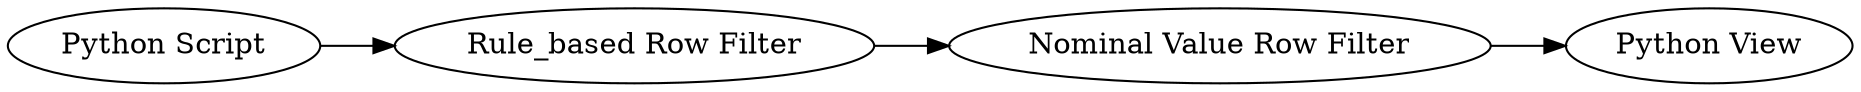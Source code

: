 digraph {
	6 -> 18
	12 -> 10
	18 -> 12
	18 [label="Rule_based Row Filter"]
	10 [label="Python View"]
	6 [label="Python Script"]
	12 [label="Nominal Value Row Filter"]
	rankdir=LR
}
